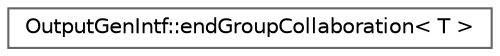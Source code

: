 digraph "Graphical Class Hierarchy"
{
 // INTERACTIVE_SVG=YES
 // LATEX_PDF_SIZE
  bgcolor="transparent";
  edge [fontname=Helvetica,fontsize=10,labelfontname=Helvetica,labelfontsize=10];
  node [fontname=Helvetica,fontsize=10,shape=box,height=0.2,width=0.4];
  rankdir="LR";
  Node0 [label="OutputGenIntf::endGroupCollaboration\< T \>",height=0.2,width=0.4,color="grey40", fillcolor="white", style="filled",URL="$db/d9d/struct_output_gen_intf_1_1end_group_collaboration.html",tooltip=" "];
}
